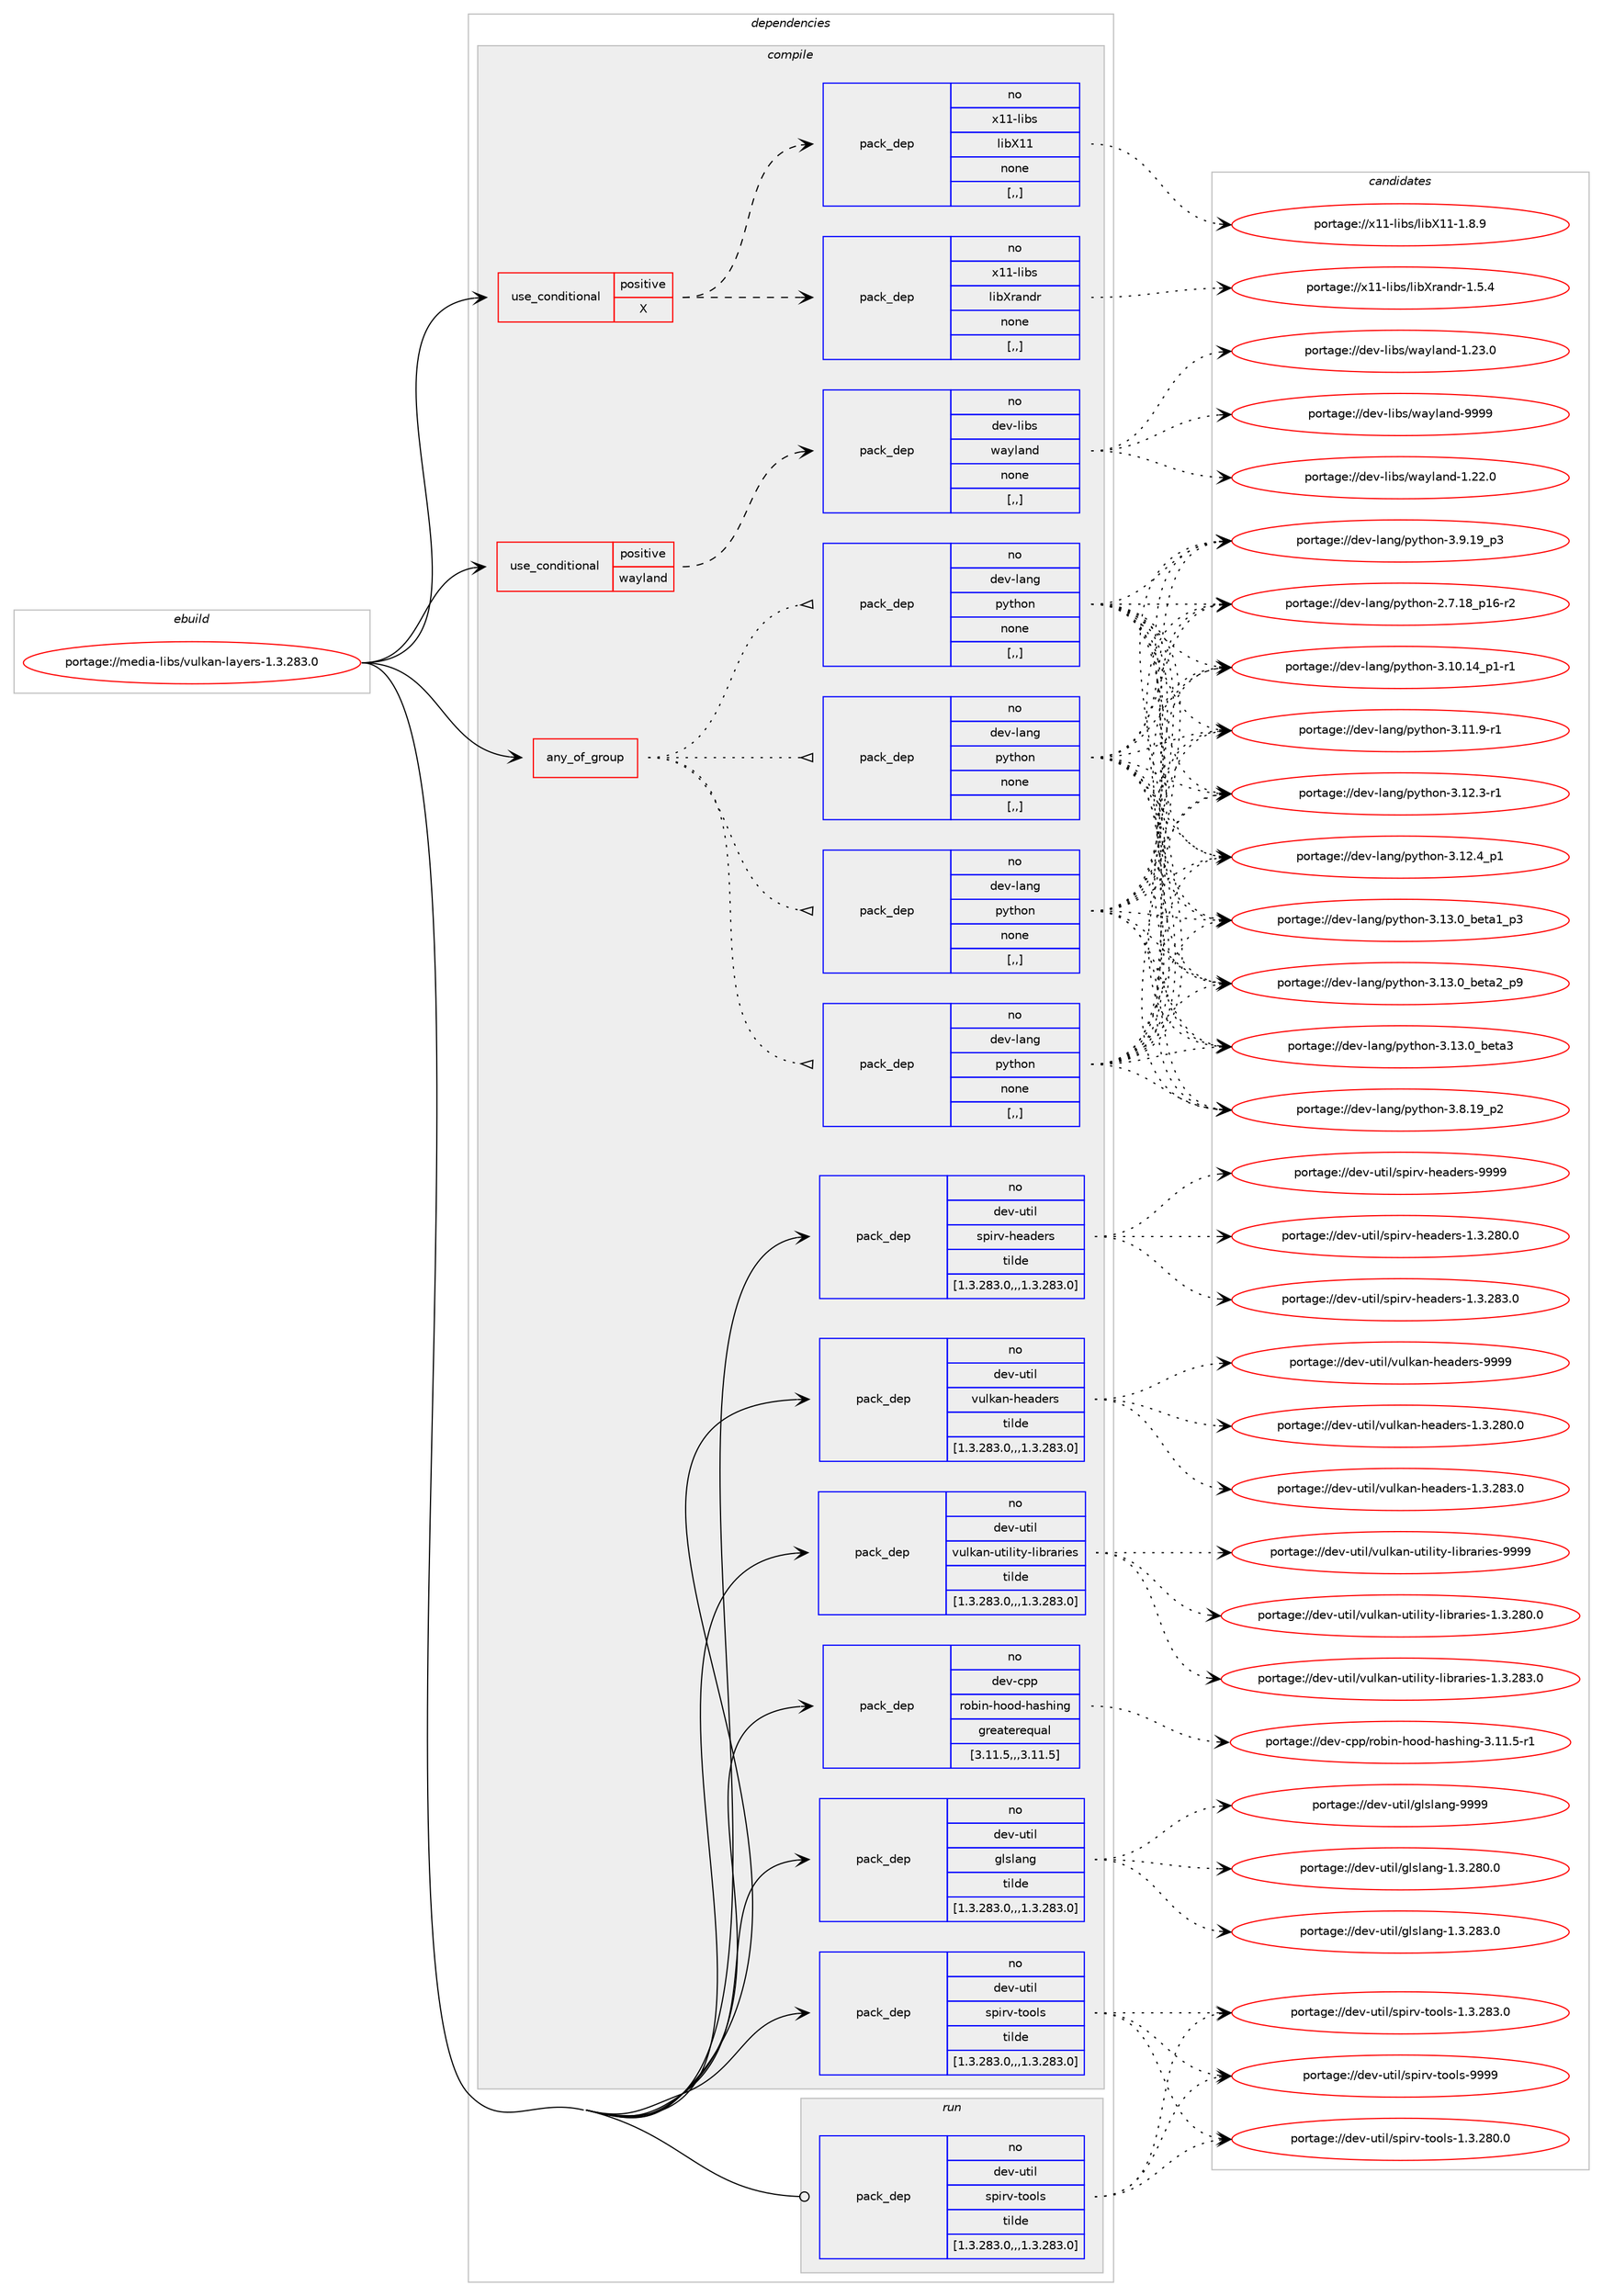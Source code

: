 digraph prolog {

# *************
# Graph options
# *************

newrank=true;
concentrate=true;
compound=true;
graph [rankdir=LR,fontname=Helvetica,fontsize=10,ranksep=1.5];#, ranksep=2.5, nodesep=0.2];
edge  [arrowhead=vee];
node  [fontname=Helvetica,fontsize=10];

# **********
# The ebuild
# **********

subgraph cluster_leftcol {
color=gray;
rank=same;
label=<<i>ebuild</i>>;
id [label="portage://media-libs/vulkan-layers-1.3.283.0", color=red, width=4, href="../media-libs/vulkan-layers-1.3.283.0.svg"];
}

# ****************
# The dependencies
# ****************

subgraph cluster_midcol {
color=gray;
label=<<i>dependencies</i>>;
subgraph cluster_compile {
fillcolor="#eeeeee";
style=filled;
label=<<i>compile</i>>;
subgraph any2175 {
dependency299646 [label=<<TABLE BORDER="0" CELLBORDER="1" CELLSPACING="0" CELLPADDING="4"><TR><TD CELLPADDING="10">any_of_group</TD></TR></TABLE>>, shape=none, color=red];subgraph pack221105 {
dependency299647 [label=<<TABLE BORDER="0" CELLBORDER="1" CELLSPACING="0" CELLPADDING="4" WIDTH="220"><TR><TD ROWSPAN="6" CELLPADDING="30">pack_dep</TD></TR><TR><TD WIDTH="110">no</TD></TR><TR><TD>dev-lang</TD></TR><TR><TD>python</TD></TR><TR><TD>none</TD></TR><TR><TD>[,,]</TD></TR></TABLE>>, shape=none, color=blue];
}
dependency299646:e -> dependency299647:w [weight=20,style="dotted",arrowhead="oinv"];
subgraph pack221106 {
dependency299648 [label=<<TABLE BORDER="0" CELLBORDER="1" CELLSPACING="0" CELLPADDING="4" WIDTH="220"><TR><TD ROWSPAN="6" CELLPADDING="30">pack_dep</TD></TR><TR><TD WIDTH="110">no</TD></TR><TR><TD>dev-lang</TD></TR><TR><TD>python</TD></TR><TR><TD>none</TD></TR><TR><TD>[,,]</TD></TR></TABLE>>, shape=none, color=blue];
}
dependency299646:e -> dependency299648:w [weight=20,style="dotted",arrowhead="oinv"];
subgraph pack221107 {
dependency299649 [label=<<TABLE BORDER="0" CELLBORDER="1" CELLSPACING="0" CELLPADDING="4" WIDTH="220"><TR><TD ROWSPAN="6" CELLPADDING="30">pack_dep</TD></TR><TR><TD WIDTH="110">no</TD></TR><TR><TD>dev-lang</TD></TR><TR><TD>python</TD></TR><TR><TD>none</TD></TR><TR><TD>[,,]</TD></TR></TABLE>>, shape=none, color=blue];
}
dependency299646:e -> dependency299649:w [weight=20,style="dotted",arrowhead="oinv"];
subgraph pack221108 {
dependency299650 [label=<<TABLE BORDER="0" CELLBORDER="1" CELLSPACING="0" CELLPADDING="4" WIDTH="220"><TR><TD ROWSPAN="6" CELLPADDING="30">pack_dep</TD></TR><TR><TD WIDTH="110">no</TD></TR><TR><TD>dev-lang</TD></TR><TR><TD>python</TD></TR><TR><TD>none</TD></TR><TR><TD>[,,]</TD></TR></TABLE>>, shape=none, color=blue];
}
dependency299646:e -> dependency299650:w [weight=20,style="dotted",arrowhead="oinv"];
}
id:e -> dependency299646:w [weight=20,style="solid",arrowhead="vee"];
subgraph cond76211 {
dependency299651 [label=<<TABLE BORDER="0" CELLBORDER="1" CELLSPACING="0" CELLPADDING="4"><TR><TD ROWSPAN="3" CELLPADDING="10">use_conditional</TD></TR><TR><TD>positive</TD></TR><TR><TD>X</TD></TR></TABLE>>, shape=none, color=red];
subgraph pack221109 {
dependency299652 [label=<<TABLE BORDER="0" CELLBORDER="1" CELLSPACING="0" CELLPADDING="4" WIDTH="220"><TR><TD ROWSPAN="6" CELLPADDING="30">pack_dep</TD></TR><TR><TD WIDTH="110">no</TD></TR><TR><TD>x11-libs</TD></TR><TR><TD>libX11</TD></TR><TR><TD>none</TD></TR><TR><TD>[,,]</TD></TR></TABLE>>, shape=none, color=blue];
}
dependency299651:e -> dependency299652:w [weight=20,style="dashed",arrowhead="vee"];
subgraph pack221110 {
dependency299653 [label=<<TABLE BORDER="0" CELLBORDER="1" CELLSPACING="0" CELLPADDING="4" WIDTH="220"><TR><TD ROWSPAN="6" CELLPADDING="30">pack_dep</TD></TR><TR><TD WIDTH="110">no</TD></TR><TR><TD>x11-libs</TD></TR><TR><TD>libXrandr</TD></TR><TR><TD>none</TD></TR><TR><TD>[,,]</TD></TR></TABLE>>, shape=none, color=blue];
}
dependency299651:e -> dependency299653:w [weight=20,style="dashed",arrowhead="vee"];
}
id:e -> dependency299651:w [weight=20,style="solid",arrowhead="vee"];
subgraph cond76212 {
dependency299654 [label=<<TABLE BORDER="0" CELLBORDER="1" CELLSPACING="0" CELLPADDING="4"><TR><TD ROWSPAN="3" CELLPADDING="10">use_conditional</TD></TR><TR><TD>positive</TD></TR><TR><TD>wayland</TD></TR></TABLE>>, shape=none, color=red];
subgraph pack221111 {
dependency299655 [label=<<TABLE BORDER="0" CELLBORDER="1" CELLSPACING="0" CELLPADDING="4" WIDTH="220"><TR><TD ROWSPAN="6" CELLPADDING="30">pack_dep</TD></TR><TR><TD WIDTH="110">no</TD></TR><TR><TD>dev-libs</TD></TR><TR><TD>wayland</TD></TR><TR><TD>none</TD></TR><TR><TD>[,,]</TD></TR></TABLE>>, shape=none, color=blue];
}
dependency299654:e -> dependency299655:w [weight=20,style="dashed",arrowhead="vee"];
}
id:e -> dependency299654:w [weight=20,style="solid",arrowhead="vee"];
subgraph pack221112 {
dependency299656 [label=<<TABLE BORDER="0" CELLBORDER="1" CELLSPACING="0" CELLPADDING="4" WIDTH="220"><TR><TD ROWSPAN="6" CELLPADDING="30">pack_dep</TD></TR><TR><TD WIDTH="110">no</TD></TR><TR><TD>dev-cpp</TD></TR><TR><TD>robin-hood-hashing</TD></TR><TR><TD>greaterequal</TD></TR><TR><TD>[3.11.5,,,3.11.5]</TD></TR></TABLE>>, shape=none, color=blue];
}
id:e -> dependency299656:w [weight=20,style="solid",arrowhead="vee"];
subgraph pack221113 {
dependency299657 [label=<<TABLE BORDER="0" CELLBORDER="1" CELLSPACING="0" CELLPADDING="4" WIDTH="220"><TR><TD ROWSPAN="6" CELLPADDING="30">pack_dep</TD></TR><TR><TD WIDTH="110">no</TD></TR><TR><TD>dev-util</TD></TR><TR><TD>glslang</TD></TR><TR><TD>tilde</TD></TR><TR><TD>[1.3.283.0,,,1.3.283.0]</TD></TR></TABLE>>, shape=none, color=blue];
}
id:e -> dependency299657:w [weight=20,style="solid",arrowhead="vee"];
subgraph pack221114 {
dependency299658 [label=<<TABLE BORDER="0" CELLBORDER="1" CELLSPACING="0" CELLPADDING="4" WIDTH="220"><TR><TD ROWSPAN="6" CELLPADDING="30">pack_dep</TD></TR><TR><TD WIDTH="110">no</TD></TR><TR><TD>dev-util</TD></TR><TR><TD>spirv-headers</TD></TR><TR><TD>tilde</TD></TR><TR><TD>[1.3.283.0,,,1.3.283.0]</TD></TR></TABLE>>, shape=none, color=blue];
}
id:e -> dependency299658:w [weight=20,style="solid",arrowhead="vee"];
subgraph pack221115 {
dependency299659 [label=<<TABLE BORDER="0" CELLBORDER="1" CELLSPACING="0" CELLPADDING="4" WIDTH="220"><TR><TD ROWSPAN="6" CELLPADDING="30">pack_dep</TD></TR><TR><TD WIDTH="110">no</TD></TR><TR><TD>dev-util</TD></TR><TR><TD>spirv-tools</TD></TR><TR><TD>tilde</TD></TR><TR><TD>[1.3.283.0,,,1.3.283.0]</TD></TR></TABLE>>, shape=none, color=blue];
}
id:e -> dependency299659:w [weight=20,style="solid",arrowhead="vee"];
subgraph pack221116 {
dependency299660 [label=<<TABLE BORDER="0" CELLBORDER="1" CELLSPACING="0" CELLPADDING="4" WIDTH="220"><TR><TD ROWSPAN="6" CELLPADDING="30">pack_dep</TD></TR><TR><TD WIDTH="110">no</TD></TR><TR><TD>dev-util</TD></TR><TR><TD>vulkan-headers</TD></TR><TR><TD>tilde</TD></TR><TR><TD>[1.3.283.0,,,1.3.283.0]</TD></TR></TABLE>>, shape=none, color=blue];
}
id:e -> dependency299660:w [weight=20,style="solid",arrowhead="vee"];
subgraph pack221117 {
dependency299661 [label=<<TABLE BORDER="0" CELLBORDER="1" CELLSPACING="0" CELLPADDING="4" WIDTH="220"><TR><TD ROWSPAN="6" CELLPADDING="30">pack_dep</TD></TR><TR><TD WIDTH="110">no</TD></TR><TR><TD>dev-util</TD></TR><TR><TD>vulkan-utility-libraries</TD></TR><TR><TD>tilde</TD></TR><TR><TD>[1.3.283.0,,,1.3.283.0]</TD></TR></TABLE>>, shape=none, color=blue];
}
id:e -> dependency299661:w [weight=20,style="solid",arrowhead="vee"];
}
subgraph cluster_compileandrun {
fillcolor="#eeeeee";
style=filled;
label=<<i>compile and run</i>>;
}
subgraph cluster_run {
fillcolor="#eeeeee";
style=filled;
label=<<i>run</i>>;
subgraph pack221118 {
dependency299662 [label=<<TABLE BORDER="0" CELLBORDER="1" CELLSPACING="0" CELLPADDING="4" WIDTH="220"><TR><TD ROWSPAN="6" CELLPADDING="30">pack_dep</TD></TR><TR><TD WIDTH="110">no</TD></TR><TR><TD>dev-util</TD></TR><TR><TD>spirv-tools</TD></TR><TR><TD>tilde</TD></TR><TR><TD>[1.3.283.0,,,1.3.283.0]</TD></TR></TABLE>>, shape=none, color=blue];
}
id:e -> dependency299662:w [weight=20,style="solid",arrowhead="odot"];
}
}

# **************
# The candidates
# **************

subgraph cluster_choices {
rank=same;
color=gray;
label=<<i>candidates</i>>;

subgraph choice221105 {
color=black;
nodesep=1;
choice100101118451089711010347112121116104111110455046554649569511249544511450 [label="portage://dev-lang/python-2.7.18_p16-r2", color=red, width=4,href="../dev-lang/python-2.7.18_p16-r2.svg"];
choice100101118451089711010347112121116104111110455146494846495295112494511449 [label="portage://dev-lang/python-3.10.14_p1-r1", color=red, width=4,href="../dev-lang/python-3.10.14_p1-r1.svg"];
choice100101118451089711010347112121116104111110455146494946574511449 [label="portage://dev-lang/python-3.11.9-r1", color=red, width=4,href="../dev-lang/python-3.11.9-r1.svg"];
choice100101118451089711010347112121116104111110455146495046514511449 [label="portage://dev-lang/python-3.12.3-r1", color=red, width=4,href="../dev-lang/python-3.12.3-r1.svg"];
choice100101118451089711010347112121116104111110455146495046529511249 [label="portage://dev-lang/python-3.12.4_p1", color=red, width=4,href="../dev-lang/python-3.12.4_p1.svg"];
choice10010111845108971101034711212111610411111045514649514648959810111697499511251 [label="portage://dev-lang/python-3.13.0_beta1_p3", color=red, width=4,href="../dev-lang/python-3.13.0_beta1_p3.svg"];
choice10010111845108971101034711212111610411111045514649514648959810111697509511257 [label="portage://dev-lang/python-3.13.0_beta2_p9", color=red, width=4,href="../dev-lang/python-3.13.0_beta2_p9.svg"];
choice1001011184510897110103471121211161041111104551464951464895981011169751 [label="portage://dev-lang/python-3.13.0_beta3", color=red, width=4,href="../dev-lang/python-3.13.0_beta3.svg"];
choice100101118451089711010347112121116104111110455146564649579511250 [label="portage://dev-lang/python-3.8.19_p2", color=red, width=4,href="../dev-lang/python-3.8.19_p2.svg"];
choice100101118451089711010347112121116104111110455146574649579511251 [label="portage://dev-lang/python-3.9.19_p3", color=red, width=4,href="../dev-lang/python-3.9.19_p3.svg"];
dependency299647:e -> choice100101118451089711010347112121116104111110455046554649569511249544511450:w [style=dotted,weight="100"];
dependency299647:e -> choice100101118451089711010347112121116104111110455146494846495295112494511449:w [style=dotted,weight="100"];
dependency299647:e -> choice100101118451089711010347112121116104111110455146494946574511449:w [style=dotted,weight="100"];
dependency299647:e -> choice100101118451089711010347112121116104111110455146495046514511449:w [style=dotted,weight="100"];
dependency299647:e -> choice100101118451089711010347112121116104111110455146495046529511249:w [style=dotted,weight="100"];
dependency299647:e -> choice10010111845108971101034711212111610411111045514649514648959810111697499511251:w [style=dotted,weight="100"];
dependency299647:e -> choice10010111845108971101034711212111610411111045514649514648959810111697509511257:w [style=dotted,weight="100"];
dependency299647:e -> choice1001011184510897110103471121211161041111104551464951464895981011169751:w [style=dotted,weight="100"];
dependency299647:e -> choice100101118451089711010347112121116104111110455146564649579511250:w [style=dotted,weight="100"];
dependency299647:e -> choice100101118451089711010347112121116104111110455146574649579511251:w [style=dotted,weight="100"];
}
subgraph choice221106 {
color=black;
nodesep=1;
choice100101118451089711010347112121116104111110455046554649569511249544511450 [label="portage://dev-lang/python-2.7.18_p16-r2", color=red, width=4,href="../dev-lang/python-2.7.18_p16-r2.svg"];
choice100101118451089711010347112121116104111110455146494846495295112494511449 [label="portage://dev-lang/python-3.10.14_p1-r1", color=red, width=4,href="../dev-lang/python-3.10.14_p1-r1.svg"];
choice100101118451089711010347112121116104111110455146494946574511449 [label="portage://dev-lang/python-3.11.9-r1", color=red, width=4,href="../dev-lang/python-3.11.9-r1.svg"];
choice100101118451089711010347112121116104111110455146495046514511449 [label="portage://dev-lang/python-3.12.3-r1", color=red, width=4,href="../dev-lang/python-3.12.3-r1.svg"];
choice100101118451089711010347112121116104111110455146495046529511249 [label="portage://dev-lang/python-3.12.4_p1", color=red, width=4,href="../dev-lang/python-3.12.4_p1.svg"];
choice10010111845108971101034711212111610411111045514649514648959810111697499511251 [label="portage://dev-lang/python-3.13.0_beta1_p3", color=red, width=4,href="../dev-lang/python-3.13.0_beta1_p3.svg"];
choice10010111845108971101034711212111610411111045514649514648959810111697509511257 [label="portage://dev-lang/python-3.13.0_beta2_p9", color=red, width=4,href="../dev-lang/python-3.13.0_beta2_p9.svg"];
choice1001011184510897110103471121211161041111104551464951464895981011169751 [label="portage://dev-lang/python-3.13.0_beta3", color=red, width=4,href="../dev-lang/python-3.13.0_beta3.svg"];
choice100101118451089711010347112121116104111110455146564649579511250 [label="portage://dev-lang/python-3.8.19_p2", color=red, width=4,href="../dev-lang/python-3.8.19_p2.svg"];
choice100101118451089711010347112121116104111110455146574649579511251 [label="portage://dev-lang/python-3.9.19_p3", color=red, width=4,href="../dev-lang/python-3.9.19_p3.svg"];
dependency299648:e -> choice100101118451089711010347112121116104111110455046554649569511249544511450:w [style=dotted,weight="100"];
dependency299648:e -> choice100101118451089711010347112121116104111110455146494846495295112494511449:w [style=dotted,weight="100"];
dependency299648:e -> choice100101118451089711010347112121116104111110455146494946574511449:w [style=dotted,weight="100"];
dependency299648:e -> choice100101118451089711010347112121116104111110455146495046514511449:w [style=dotted,weight="100"];
dependency299648:e -> choice100101118451089711010347112121116104111110455146495046529511249:w [style=dotted,weight="100"];
dependency299648:e -> choice10010111845108971101034711212111610411111045514649514648959810111697499511251:w [style=dotted,weight="100"];
dependency299648:e -> choice10010111845108971101034711212111610411111045514649514648959810111697509511257:w [style=dotted,weight="100"];
dependency299648:e -> choice1001011184510897110103471121211161041111104551464951464895981011169751:w [style=dotted,weight="100"];
dependency299648:e -> choice100101118451089711010347112121116104111110455146564649579511250:w [style=dotted,weight="100"];
dependency299648:e -> choice100101118451089711010347112121116104111110455146574649579511251:w [style=dotted,weight="100"];
}
subgraph choice221107 {
color=black;
nodesep=1;
choice100101118451089711010347112121116104111110455046554649569511249544511450 [label="portage://dev-lang/python-2.7.18_p16-r2", color=red, width=4,href="../dev-lang/python-2.7.18_p16-r2.svg"];
choice100101118451089711010347112121116104111110455146494846495295112494511449 [label="portage://dev-lang/python-3.10.14_p1-r1", color=red, width=4,href="../dev-lang/python-3.10.14_p1-r1.svg"];
choice100101118451089711010347112121116104111110455146494946574511449 [label="portage://dev-lang/python-3.11.9-r1", color=red, width=4,href="../dev-lang/python-3.11.9-r1.svg"];
choice100101118451089711010347112121116104111110455146495046514511449 [label="portage://dev-lang/python-3.12.3-r1", color=red, width=4,href="../dev-lang/python-3.12.3-r1.svg"];
choice100101118451089711010347112121116104111110455146495046529511249 [label="portage://dev-lang/python-3.12.4_p1", color=red, width=4,href="../dev-lang/python-3.12.4_p1.svg"];
choice10010111845108971101034711212111610411111045514649514648959810111697499511251 [label="portage://dev-lang/python-3.13.0_beta1_p3", color=red, width=4,href="../dev-lang/python-3.13.0_beta1_p3.svg"];
choice10010111845108971101034711212111610411111045514649514648959810111697509511257 [label="portage://dev-lang/python-3.13.0_beta2_p9", color=red, width=4,href="../dev-lang/python-3.13.0_beta2_p9.svg"];
choice1001011184510897110103471121211161041111104551464951464895981011169751 [label="portage://dev-lang/python-3.13.0_beta3", color=red, width=4,href="../dev-lang/python-3.13.0_beta3.svg"];
choice100101118451089711010347112121116104111110455146564649579511250 [label="portage://dev-lang/python-3.8.19_p2", color=red, width=4,href="../dev-lang/python-3.8.19_p2.svg"];
choice100101118451089711010347112121116104111110455146574649579511251 [label="portage://dev-lang/python-3.9.19_p3", color=red, width=4,href="../dev-lang/python-3.9.19_p3.svg"];
dependency299649:e -> choice100101118451089711010347112121116104111110455046554649569511249544511450:w [style=dotted,weight="100"];
dependency299649:e -> choice100101118451089711010347112121116104111110455146494846495295112494511449:w [style=dotted,weight="100"];
dependency299649:e -> choice100101118451089711010347112121116104111110455146494946574511449:w [style=dotted,weight="100"];
dependency299649:e -> choice100101118451089711010347112121116104111110455146495046514511449:w [style=dotted,weight="100"];
dependency299649:e -> choice100101118451089711010347112121116104111110455146495046529511249:w [style=dotted,weight="100"];
dependency299649:e -> choice10010111845108971101034711212111610411111045514649514648959810111697499511251:w [style=dotted,weight="100"];
dependency299649:e -> choice10010111845108971101034711212111610411111045514649514648959810111697509511257:w [style=dotted,weight="100"];
dependency299649:e -> choice1001011184510897110103471121211161041111104551464951464895981011169751:w [style=dotted,weight="100"];
dependency299649:e -> choice100101118451089711010347112121116104111110455146564649579511250:w [style=dotted,weight="100"];
dependency299649:e -> choice100101118451089711010347112121116104111110455146574649579511251:w [style=dotted,weight="100"];
}
subgraph choice221108 {
color=black;
nodesep=1;
choice100101118451089711010347112121116104111110455046554649569511249544511450 [label="portage://dev-lang/python-2.7.18_p16-r2", color=red, width=4,href="../dev-lang/python-2.7.18_p16-r2.svg"];
choice100101118451089711010347112121116104111110455146494846495295112494511449 [label="portage://dev-lang/python-3.10.14_p1-r1", color=red, width=4,href="../dev-lang/python-3.10.14_p1-r1.svg"];
choice100101118451089711010347112121116104111110455146494946574511449 [label="portage://dev-lang/python-3.11.9-r1", color=red, width=4,href="../dev-lang/python-3.11.9-r1.svg"];
choice100101118451089711010347112121116104111110455146495046514511449 [label="portage://dev-lang/python-3.12.3-r1", color=red, width=4,href="../dev-lang/python-3.12.3-r1.svg"];
choice100101118451089711010347112121116104111110455146495046529511249 [label="portage://dev-lang/python-3.12.4_p1", color=red, width=4,href="../dev-lang/python-3.12.4_p1.svg"];
choice10010111845108971101034711212111610411111045514649514648959810111697499511251 [label="portage://dev-lang/python-3.13.0_beta1_p3", color=red, width=4,href="../dev-lang/python-3.13.0_beta1_p3.svg"];
choice10010111845108971101034711212111610411111045514649514648959810111697509511257 [label="portage://dev-lang/python-3.13.0_beta2_p9", color=red, width=4,href="../dev-lang/python-3.13.0_beta2_p9.svg"];
choice1001011184510897110103471121211161041111104551464951464895981011169751 [label="portage://dev-lang/python-3.13.0_beta3", color=red, width=4,href="../dev-lang/python-3.13.0_beta3.svg"];
choice100101118451089711010347112121116104111110455146564649579511250 [label="portage://dev-lang/python-3.8.19_p2", color=red, width=4,href="../dev-lang/python-3.8.19_p2.svg"];
choice100101118451089711010347112121116104111110455146574649579511251 [label="portage://dev-lang/python-3.9.19_p3", color=red, width=4,href="../dev-lang/python-3.9.19_p3.svg"];
dependency299650:e -> choice100101118451089711010347112121116104111110455046554649569511249544511450:w [style=dotted,weight="100"];
dependency299650:e -> choice100101118451089711010347112121116104111110455146494846495295112494511449:w [style=dotted,weight="100"];
dependency299650:e -> choice100101118451089711010347112121116104111110455146494946574511449:w [style=dotted,weight="100"];
dependency299650:e -> choice100101118451089711010347112121116104111110455146495046514511449:w [style=dotted,weight="100"];
dependency299650:e -> choice100101118451089711010347112121116104111110455146495046529511249:w [style=dotted,weight="100"];
dependency299650:e -> choice10010111845108971101034711212111610411111045514649514648959810111697499511251:w [style=dotted,weight="100"];
dependency299650:e -> choice10010111845108971101034711212111610411111045514649514648959810111697509511257:w [style=dotted,weight="100"];
dependency299650:e -> choice1001011184510897110103471121211161041111104551464951464895981011169751:w [style=dotted,weight="100"];
dependency299650:e -> choice100101118451089711010347112121116104111110455146564649579511250:w [style=dotted,weight="100"];
dependency299650:e -> choice100101118451089711010347112121116104111110455146574649579511251:w [style=dotted,weight="100"];
}
subgraph choice221109 {
color=black;
nodesep=1;
choice120494945108105981154710810598884949454946564657 [label="portage://x11-libs/libX11-1.8.9", color=red, width=4,href="../x11-libs/libX11-1.8.9.svg"];
dependency299652:e -> choice120494945108105981154710810598884949454946564657:w [style=dotted,weight="100"];
}
subgraph choice221110 {
color=black;
nodesep=1;
choice1204949451081059811547108105988811497110100114454946534652 [label="portage://x11-libs/libXrandr-1.5.4", color=red, width=4,href="../x11-libs/libXrandr-1.5.4.svg"];
dependency299653:e -> choice1204949451081059811547108105988811497110100114454946534652:w [style=dotted,weight="100"];
}
subgraph choice221111 {
color=black;
nodesep=1;
choice100101118451081059811547119971211089711010045494650504648 [label="portage://dev-libs/wayland-1.22.0", color=red, width=4,href="../dev-libs/wayland-1.22.0.svg"];
choice100101118451081059811547119971211089711010045494650514648 [label="portage://dev-libs/wayland-1.23.0", color=red, width=4,href="../dev-libs/wayland-1.23.0.svg"];
choice10010111845108105981154711997121108971101004557575757 [label="portage://dev-libs/wayland-9999", color=red, width=4,href="../dev-libs/wayland-9999.svg"];
dependency299655:e -> choice100101118451081059811547119971211089711010045494650504648:w [style=dotted,weight="100"];
dependency299655:e -> choice100101118451081059811547119971211089711010045494650514648:w [style=dotted,weight="100"];
dependency299655:e -> choice10010111845108105981154711997121108971101004557575757:w [style=dotted,weight="100"];
}
subgraph choice221112 {
color=black;
nodesep=1;
choice10010111845991121124711411198105110451041111111004510497115104105110103455146494946534511449 [label="portage://dev-cpp/robin-hood-hashing-3.11.5-r1", color=red, width=4,href="../dev-cpp/robin-hood-hashing-3.11.5-r1.svg"];
dependency299656:e -> choice10010111845991121124711411198105110451041111111004510497115104105110103455146494946534511449:w [style=dotted,weight="100"];
}
subgraph choice221113 {
color=black;
nodesep=1;
choice10010111845117116105108471031081151089711010345494651465056484648 [label="portage://dev-util/glslang-1.3.280.0", color=red, width=4,href="../dev-util/glslang-1.3.280.0.svg"];
choice10010111845117116105108471031081151089711010345494651465056514648 [label="portage://dev-util/glslang-1.3.283.0", color=red, width=4,href="../dev-util/glslang-1.3.283.0.svg"];
choice1001011184511711610510847103108115108971101034557575757 [label="portage://dev-util/glslang-9999", color=red, width=4,href="../dev-util/glslang-9999.svg"];
dependency299657:e -> choice10010111845117116105108471031081151089711010345494651465056484648:w [style=dotted,weight="100"];
dependency299657:e -> choice10010111845117116105108471031081151089711010345494651465056514648:w [style=dotted,weight="100"];
dependency299657:e -> choice1001011184511711610510847103108115108971101034557575757:w [style=dotted,weight="100"];
}
subgraph choice221114 {
color=black;
nodesep=1;
choice1001011184511711610510847115112105114118451041019710010111411545494651465056484648 [label="portage://dev-util/spirv-headers-1.3.280.0", color=red, width=4,href="../dev-util/spirv-headers-1.3.280.0.svg"];
choice1001011184511711610510847115112105114118451041019710010111411545494651465056514648 [label="portage://dev-util/spirv-headers-1.3.283.0", color=red, width=4,href="../dev-util/spirv-headers-1.3.283.0.svg"];
choice100101118451171161051084711511210511411845104101971001011141154557575757 [label="portage://dev-util/spirv-headers-9999", color=red, width=4,href="../dev-util/spirv-headers-9999.svg"];
dependency299658:e -> choice1001011184511711610510847115112105114118451041019710010111411545494651465056484648:w [style=dotted,weight="100"];
dependency299658:e -> choice1001011184511711610510847115112105114118451041019710010111411545494651465056514648:w [style=dotted,weight="100"];
dependency299658:e -> choice100101118451171161051084711511210511411845104101971001011141154557575757:w [style=dotted,weight="100"];
}
subgraph choice221115 {
color=black;
nodesep=1;
choice10010111845117116105108471151121051141184511611111110811545494651465056484648 [label="portage://dev-util/spirv-tools-1.3.280.0", color=red, width=4,href="../dev-util/spirv-tools-1.3.280.0.svg"];
choice10010111845117116105108471151121051141184511611111110811545494651465056514648 [label="portage://dev-util/spirv-tools-1.3.283.0", color=red, width=4,href="../dev-util/spirv-tools-1.3.283.0.svg"];
choice1001011184511711610510847115112105114118451161111111081154557575757 [label="portage://dev-util/spirv-tools-9999", color=red, width=4,href="../dev-util/spirv-tools-9999.svg"];
dependency299659:e -> choice10010111845117116105108471151121051141184511611111110811545494651465056484648:w [style=dotted,weight="100"];
dependency299659:e -> choice10010111845117116105108471151121051141184511611111110811545494651465056514648:w [style=dotted,weight="100"];
dependency299659:e -> choice1001011184511711610510847115112105114118451161111111081154557575757:w [style=dotted,weight="100"];
}
subgraph choice221116 {
color=black;
nodesep=1;
choice100101118451171161051084711811710810797110451041019710010111411545494651465056484648 [label="portage://dev-util/vulkan-headers-1.3.280.0", color=red, width=4,href="../dev-util/vulkan-headers-1.3.280.0.svg"];
choice100101118451171161051084711811710810797110451041019710010111411545494651465056514648 [label="portage://dev-util/vulkan-headers-1.3.283.0", color=red, width=4,href="../dev-util/vulkan-headers-1.3.283.0.svg"];
choice10010111845117116105108471181171081079711045104101971001011141154557575757 [label="portage://dev-util/vulkan-headers-9999", color=red, width=4,href="../dev-util/vulkan-headers-9999.svg"];
dependency299660:e -> choice100101118451171161051084711811710810797110451041019710010111411545494651465056484648:w [style=dotted,weight="100"];
dependency299660:e -> choice100101118451171161051084711811710810797110451041019710010111411545494651465056514648:w [style=dotted,weight="100"];
dependency299660:e -> choice10010111845117116105108471181171081079711045104101971001011141154557575757:w [style=dotted,weight="100"];
}
subgraph choice221117 {
color=black;
nodesep=1;
choice1001011184511711610510847118117108107971104511711610510810511612145108105981149711410510111545494651465056484648 [label="portage://dev-util/vulkan-utility-libraries-1.3.280.0", color=red, width=4,href="../dev-util/vulkan-utility-libraries-1.3.280.0.svg"];
choice1001011184511711610510847118117108107971104511711610510810511612145108105981149711410510111545494651465056514648 [label="portage://dev-util/vulkan-utility-libraries-1.3.283.0", color=red, width=4,href="../dev-util/vulkan-utility-libraries-1.3.283.0.svg"];
choice100101118451171161051084711811710810797110451171161051081051161214510810598114971141051011154557575757 [label="portage://dev-util/vulkan-utility-libraries-9999", color=red, width=4,href="../dev-util/vulkan-utility-libraries-9999.svg"];
dependency299661:e -> choice1001011184511711610510847118117108107971104511711610510810511612145108105981149711410510111545494651465056484648:w [style=dotted,weight="100"];
dependency299661:e -> choice1001011184511711610510847118117108107971104511711610510810511612145108105981149711410510111545494651465056514648:w [style=dotted,weight="100"];
dependency299661:e -> choice100101118451171161051084711811710810797110451171161051081051161214510810598114971141051011154557575757:w [style=dotted,weight="100"];
}
subgraph choice221118 {
color=black;
nodesep=1;
choice10010111845117116105108471151121051141184511611111110811545494651465056484648 [label="portage://dev-util/spirv-tools-1.3.280.0", color=red, width=4,href="../dev-util/spirv-tools-1.3.280.0.svg"];
choice10010111845117116105108471151121051141184511611111110811545494651465056514648 [label="portage://dev-util/spirv-tools-1.3.283.0", color=red, width=4,href="../dev-util/spirv-tools-1.3.283.0.svg"];
choice1001011184511711610510847115112105114118451161111111081154557575757 [label="portage://dev-util/spirv-tools-9999", color=red, width=4,href="../dev-util/spirv-tools-9999.svg"];
dependency299662:e -> choice10010111845117116105108471151121051141184511611111110811545494651465056484648:w [style=dotted,weight="100"];
dependency299662:e -> choice10010111845117116105108471151121051141184511611111110811545494651465056514648:w [style=dotted,weight="100"];
dependency299662:e -> choice1001011184511711610510847115112105114118451161111111081154557575757:w [style=dotted,weight="100"];
}
}

}
